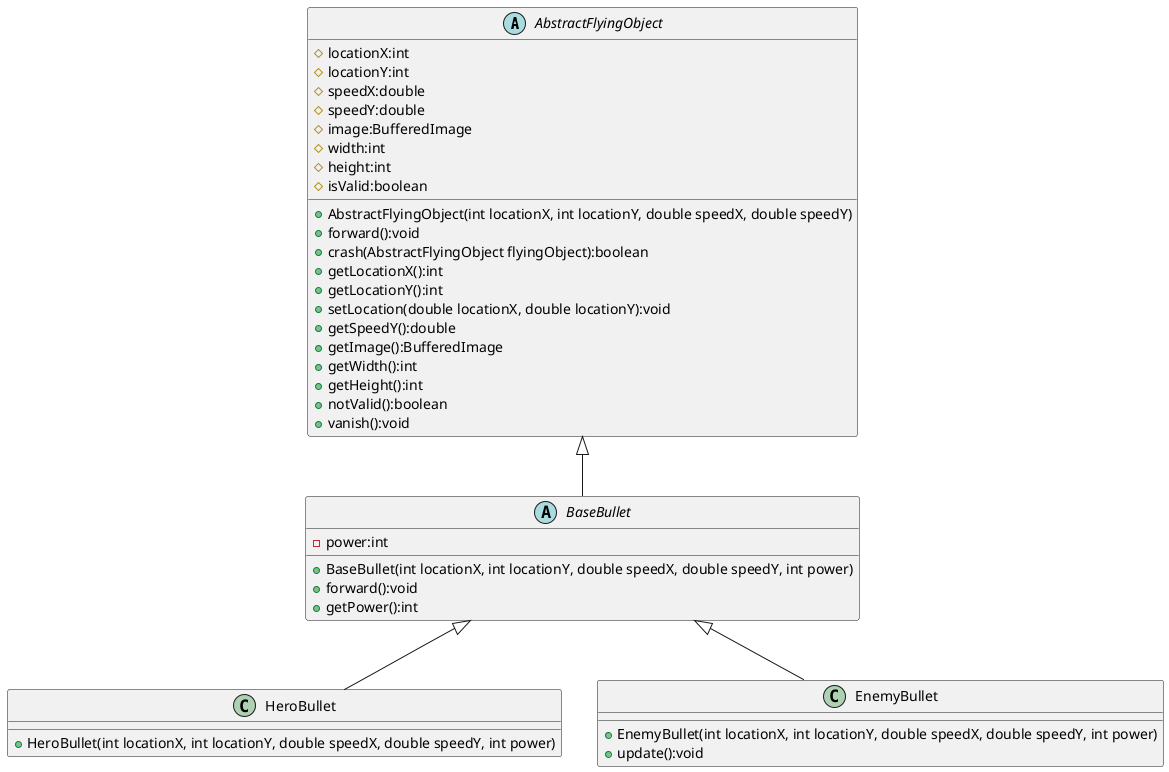 @startuml
'https://plantuml.com/class-diagram
abstract class AbstractFlyingObject
{
    # locationX:int
    # locationY:int
    # speedX:double
    # speedY:double
    # image:BufferedImage
    # width:int
    # height:int
    # isValid:boolean

    + AbstractFlyingObject(int locationX, int locationY, double speedX, double speedY)
    + forward():void
    + crash(AbstractFlyingObject flyingObject):boolean
    + getLocationX():int
    + getLocationY():int
    + setLocation(double locationX, double locationY):void
    + getSpeedY():double
    + getImage():BufferedImage
    + getWidth():int
    + getHeight():int
    + notValid():boolean
    + vanish():void
}

abstract class BaseBullet
{
    - power:int
    + BaseBullet(int locationX, int locationY, double speedX, double speedY, int power)
    + forward():void
	+ getPower():int
}

AbstractFlyingObject <|-- BaseBullet

class HeroBullet {
    + HeroBullet(int locationX, int locationY, double speedX, double speedY, int power)
}

class EnemyBullet {
    + EnemyBullet(int locationX, int locationY, double speedX, double speedY, int power)
    + update():void
}

BaseBullet <|-- HeroBullet
BaseBullet <|-- EnemyBullet

@enduml